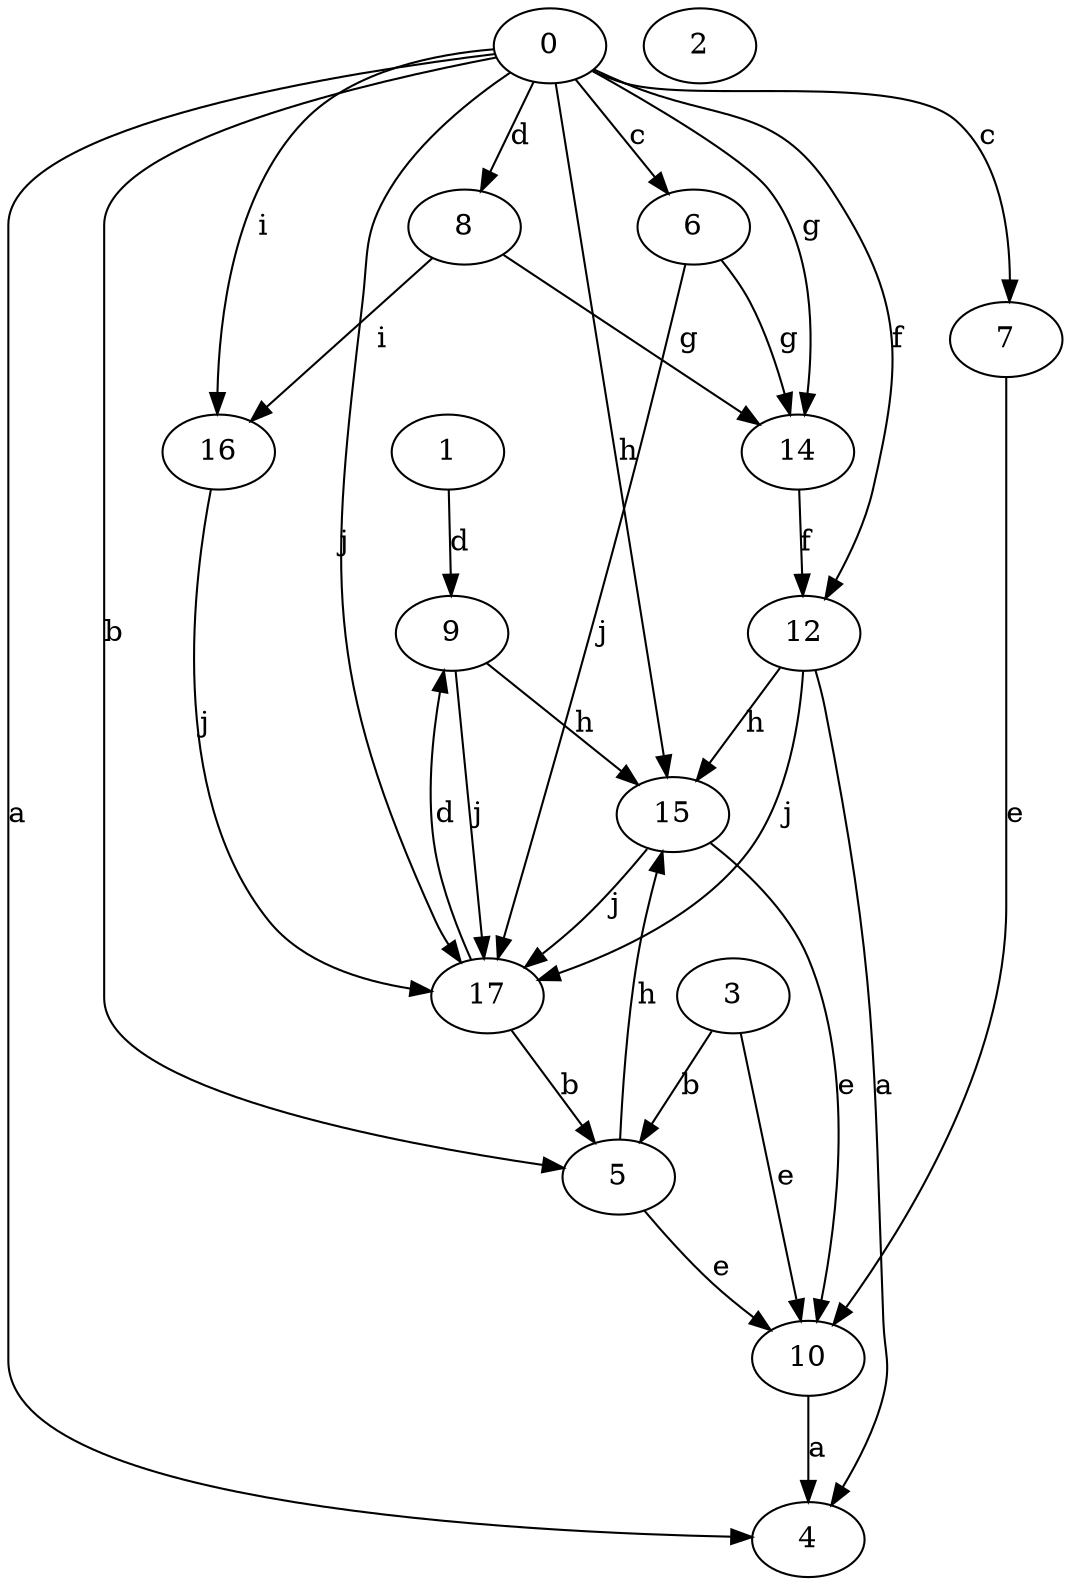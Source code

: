 strict digraph  {
1;
2;
3;
4;
5;
6;
7;
8;
9;
0;
10;
12;
14;
15;
16;
17;
1 -> 9  [label=d];
3 -> 5  [label=b];
3 -> 10  [label=e];
5 -> 10  [label=e];
5 -> 15  [label=h];
6 -> 14  [label=g];
6 -> 17  [label=j];
7 -> 10  [label=e];
8 -> 14  [label=g];
8 -> 16  [label=i];
9 -> 15  [label=h];
9 -> 17  [label=j];
0 -> 4  [label=a];
0 -> 5  [label=b];
0 -> 6  [label=c];
0 -> 7  [label=c];
0 -> 8  [label=d];
0 -> 12  [label=f];
0 -> 14  [label=g];
0 -> 15  [label=h];
0 -> 16  [label=i];
0 -> 17  [label=j];
10 -> 4  [label=a];
12 -> 4  [label=a];
12 -> 15  [label=h];
12 -> 17  [label=j];
14 -> 12  [label=f];
15 -> 10  [label=e];
15 -> 17  [label=j];
16 -> 17  [label=j];
17 -> 5  [label=b];
17 -> 9  [label=d];
}
